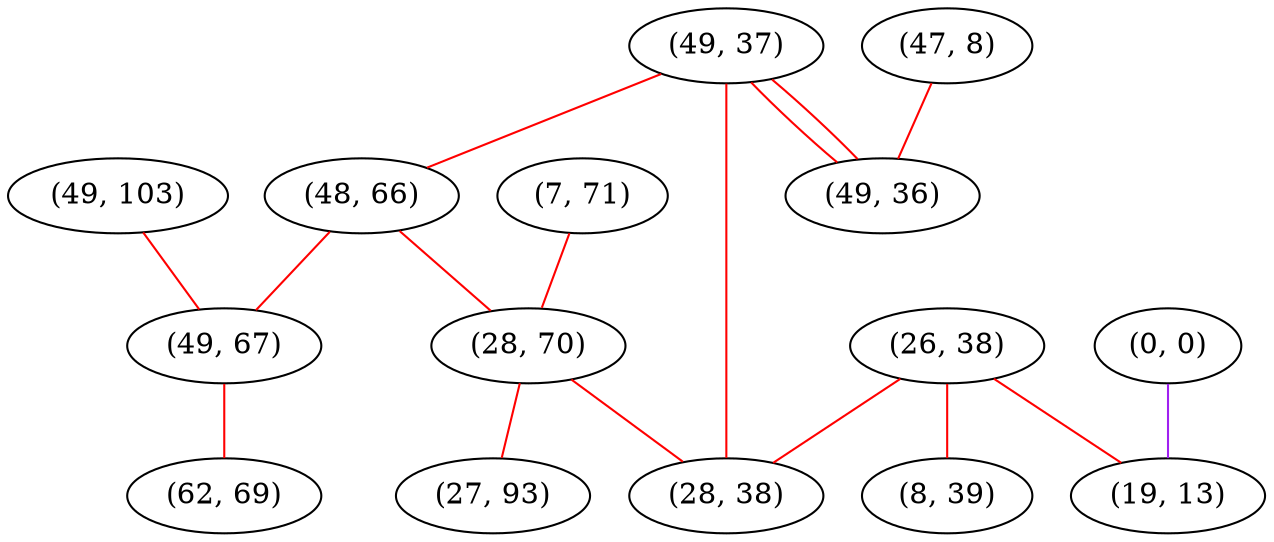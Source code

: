 graph "" {
"(49, 37)";
"(26, 38)";
"(8, 39)";
"(49, 103)";
"(48, 66)";
"(0, 0)";
"(7, 71)";
"(49, 67)";
"(47, 8)";
"(62, 69)";
"(19, 13)";
"(28, 70)";
"(28, 38)";
"(49, 36)";
"(27, 93)";
"(49, 37)" -- "(48, 66)"  [color=red, key=0, weight=1];
"(49, 37)" -- "(49, 36)"  [color=red, key=0, weight=1];
"(49, 37)" -- "(49, 36)"  [color=red, key=1, weight=1];
"(49, 37)" -- "(28, 38)"  [color=red, key=0, weight=1];
"(26, 38)" -- "(28, 38)"  [color=red, key=0, weight=1];
"(26, 38)" -- "(8, 39)"  [color=red, key=0, weight=1];
"(26, 38)" -- "(19, 13)"  [color=red, key=0, weight=1];
"(49, 103)" -- "(49, 67)"  [color=red, key=0, weight=1];
"(48, 66)" -- "(49, 67)"  [color=red, key=0, weight=1];
"(48, 66)" -- "(28, 70)"  [color=red, key=0, weight=1];
"(0, 0)" -- "(19, 13)"  [color=purple, key=0, weight=4];
"(7, 71)" -- "(28, 70)"  [color=red, key=0, weight=1];
"(49, 67)" -- "(62, 69)"  [color=red, key=0, weight=1];
"(47, 8)" -- "(49, 36)"  [color=red, key=0, weight=1];
"(28, 70)" -- "(28, 38)"  [color=red, key=0, weight=1];
"(28, 70)" -- "(27, 93)"  [color=red, key=0, weight=1];
}
